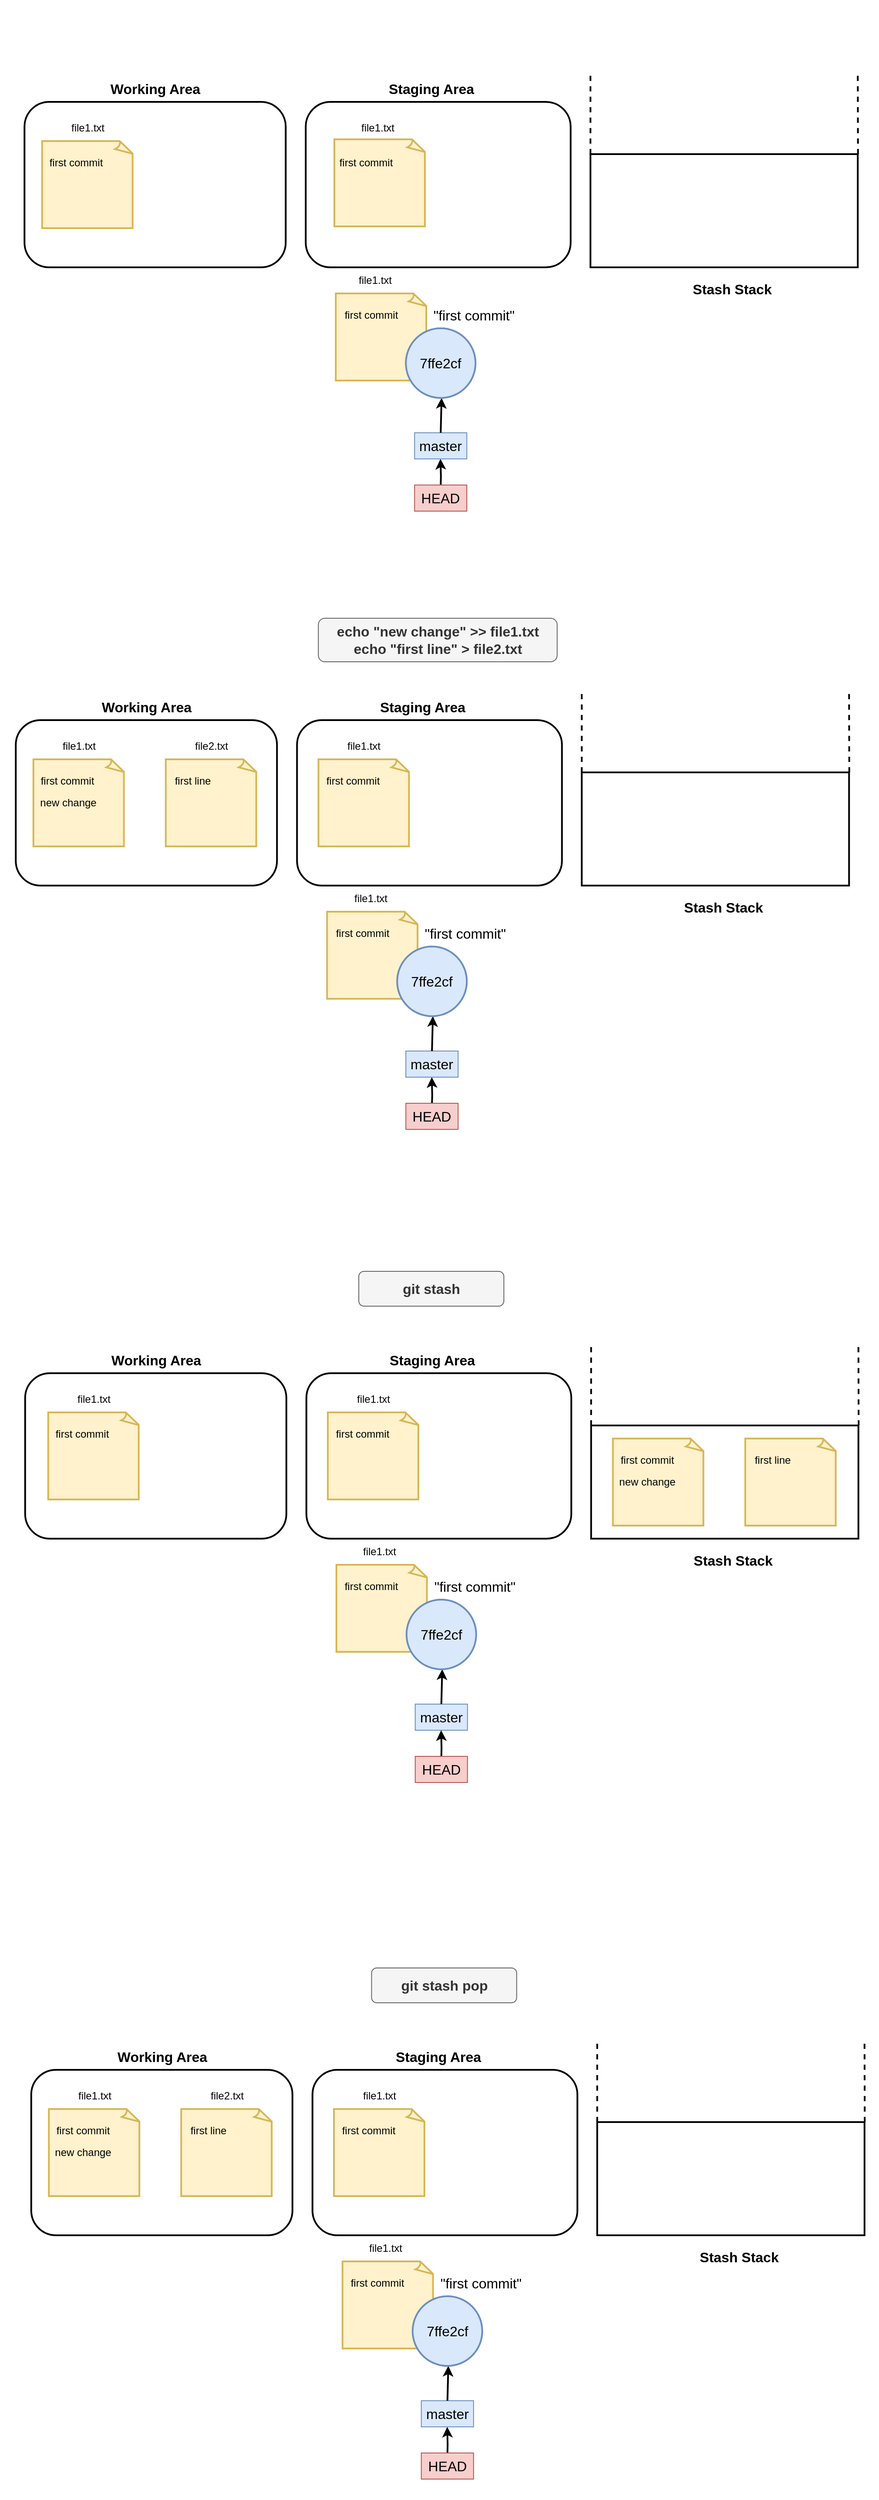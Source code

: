 <mxfile version="26.0.5">
  <diagram name="Pagina-1" id="SbGd_k5piXWVg5X-wzVI">
    <mxGraphModel dx="3187" dy="1733" grid="1" gridSize="10" guides="1" tooltips="1" connect="1" arrows="1" fold="1" page="1" pageScale="1" pageWidth="827" pageHeight="1169" math="0" shadow="0">
      <root>
        <mxCell id="0" />
        <mxCell id="1" parent="0" />
        <mxCell id="oABcuXFaiOSsksmQTBAI-29" value="" style="rounded=1;whiteSpace=wrap;html=1;strokeWidth=2;strokeColor=none;absoluteArcSize=1;arcSize=0;" vertex="1" parent="1">
          <mxGeometry x="87.37" y="1120" width="990" height="450" as="geometry" />
        </mxCell>
        <mxCell id="oABcuXFaiOSsksmQTBAI-30" value="" style="rounded=1;whiteSpace=wrap;html=1;strokeWidth=2;strokeColor=none;absoluteArcSize=1;arcSize=0;" vertex="1" parent="1">
          <mxGeometry x="87.37" y="960" width="990" height="450" as="geometry" />
        </mxCell>
        <mxCell id="oABcuXFaiOSsksmQTBAI-31" style="edgeStyle=orthogonalEdgeStyle;rounded=0;orthogonalLoop=1;jettySize=auto;html=1;endArrow=none;endFill=0;startArrow=classic;startFill=1;strokeWidth=2;" edge="1" parent="1">
          <mxGeometry relative="1" as="geometry">
            <mxPoint x="582.87" y="1527" as="targetPoint" />
            <mxPoint x="582.87" y="1487" as="sourcePoint" />
          </mxGeometry>
        </mxCell>
        <mxCell id="oABcuXFaiOSsksmQTBAI-32" value="HEAD" style="text;html=1;align=center;verticalAlign=middle;whiteSpace=wrap;rounded=0;fillColor=#f8cecc;strokeColor=#b85450;fontSize=16;" vertex="1" parent="1">
          <mxGeometry x="553.12" y="1517" width="60" height="30" as="geometry" />
        </mxCell>
        <mxCell id="oABcuXFaiOSsksmQTBAI-33" value="master" style="text;html=1;align=center;verticalAlign=middle;whiteSpace=wrap;rounded=0;fillColor=#dae8fc;strokeColor=#6c8ebf;fontSize=16;" vertex="1" parent="1">
          <mxGeometry x="553.12" y="1457" width="60" height="30" as="geometry" />
        </mxCell>
        <mxCell id="oABcuXFaiOSsksmQTBAI-34" value="" style="endArrow=classic;html=1;rounded=0;entryX=0.5;entryY=1;entryDx=0;entryDy=0;exitX=0.5;exitY=0;exitDx=0;exitDy=0;strokeWidth=2;" edge="1" parent="1" source="oABcuXFaiOSsksmQTBAI-33">
          <mxGeometry width="50" height="50" relative="1" as="geometry">
            <mxPoint x="524.12" y="1487" as="sourcePoint" />
            <mxPoint x="584.12" y="1417" as="targetPoint" />
          </mxGeometry>
        </mxCell>
        <mxCell id="oABcuXFaiOSsksmQTBAI-35" value="" style="rounded=1;whiteSpace=wrap;html=1;strokeWidth=2;" vertex="1" parent="1">
          <mxGeometry x="105.12" y="1077" width="300" height="190" as="geometry" />
        </mxCell>
        <mxCell id="oABcuXFaiOSsksmQTBAI-36" value="Working Area" style="text;html=1;align=center;verticalAlign=middle;whiteSpace=wrap;rounded=0;fontSize=16;fontStyle=1" vertex="1" parent="1">
          <mxGeometry x="197.75" y="1047" width="114.75" height="30" as="geometry" />
        </mxCell>
        <mxCell id="oABcuXFaiOSsksmQTBAI-37" value="file1.txt" style="text;html=1;align=center;verticalAlign=middle;whiteSpace=wrap;rounded=0;" vertex="1" parent="1">
          <mxGeometry x="137.87" y="1092" width="80" height="30" as="geometry" />
        </mxCell>
        <mxCell id="oABcuXFaiOSsksmQTBAI-38" value="" style="rounded=1;whiteSpace=wrap;html=1;strokeWidth=2;" vertex="1" parent="1">
          <mxGeometry x="428.12" y="1077" width="304.25" height="190" as="geometry" />
        </mxCell>
        <mxCell id="oABcuXFaiOSsksmQTBAI-39" value="Staging Area" style="text;html=1;align=center;verticalAlign=middle;whiteSpace=wrap;rounded=0;fontSize=16;fontStyle=1" vertex="1" parent="1">
          <mxGeometry x="517.75" y="1047" width="109.25" height="30" as="geometry" />
        </mxCell>
        <mxCell id="oABcuXFaiOSsksmQTBAI-40" value="" style="whiteSpace=wrap;html=1;shape=mxgraph.basic.document;strokeWidth=2;fillColor=#fff2cc;strokeColor=#d6b656;" vertex="1" parent="1">
          <mxGeometry x="125.37" y="1122" width="105" height="100" as="geometry" />
        </mxCell>
        <mxCell id="oABcuXFaiOSsksmQTBAI-41" value="first commit" style="text;html=1;align=center;verticalAlign=middle;whiteSpace=wrap;rounded=0;" vertex="1" parent="1">
          <mxGeometry x="132.37" y="1132" width="65" height="30" as="geometry" />
        </mxCell>
        <mxCell id="oABcuXFaiOSsksmQTBAI-42" value="" style="whiteSpace=wrap;html=1;shape=mxgraph.basic.document;strokeWidth=2;fillColor=#fff2cc;strokeColor=#d6b656;" vertex="1" parent="1">
          <mxGeometry x="462.62" y="1297" width="105" height="100" as="geometry" />
        </mxCell>
        <mxCell id="oABcuXFaiOSsksmQTBAI-43" value="file1.txt" style="text;html=1;align=center;verticalAlign=middle;whiteSpace=wrap;rounded=0;" vertex="1" parent="1">
          <mxGeometry x="472.62" y="1267" width="80" height="30" as="geometry" />
        </mxCell>
        <mxCell id="oABcuXFaiOSsksmQTBAI-44" value="first commit" style="text;html=1;align=center;verticalAlign=middle;whiteSpace=wrap;rounded=0;" vertex="1" parent="1">
          <mxGeometry x="470.62" y="1307" width="65" height="30" as="geometry" />
        </mxCell>
        <mxCell id="oABcuXFaiOSsksmQTBAI-45" value="7ffe2cf" style="ellipse;whiteSpace=wrap;html=1;aspect=fixed;strokeWidth=2;fillColor=#dae8fc;strokeColor=#6c8ebf;fontSize=16;" vertex="1" parent="1">
          <mxGeometry x="543.12" y="1337" width="80" height="80" as="geometry" />
        </mxCell>
        <mxCell id="oABcuXFaiOSsksmQTBAI-46" value="&quot;first commit&quot;" style="text;html=1;align=center;verticalAlign=middle;whiteSpace=wrap;rounded=0;fontSize=16;" vertex="1" parent="1">
          <mxGeometry x="573.37" y="1307" width="97" height="30" as="geometry" />
        </mxCell>
        <mxCell id="oABcuXFaiOSsksmQTBAI-47" value="" style="rounded=1;whiteSpace=wrap;html=1;strokeWidth=2;absoluteArcSize=1;arcSize=0;" vertex="1" parent="1">
          <mxGeometry x="755.12" y="1137" width="307" height="130" as="geometry" />
        </mxCell>
        <mxCell id="oABcuXFaiOSsksmQTBAI-48" value="" style="endArrow=none;html=1;rounded=0;exitX=0;exitY=0.75;exitDx=0;exitDy=0;entryX=0;entryY=0;entryDx=0;entryDy=0;strokeWidth=2;dashed=1;" edge="1" parent="1" target="oABcuXFaiOSsksmQTBAI-47">
          <mxGeometry width="50" height="50" relative="1" as="geometry">
            <mxPoint x="755.12" y="1047" as="sourcePoint" />
            <mxPoint x="945.12" y="1047" as="targetPoint" />
          </mxGeometry>
        </mxCell>
        <mxCell id="oABcuXFaiOSsksmQTBAI-49" value="Stash Stack" style="text;html=1;align=center;verticalAlign=middle;whiteSpace=wrap;rounded=0;fontStyle=1;fontSize=16;" vertex="1" parent="1">
          <mxGeometry x="867.37" y="1277" width="102.25" height="30" as="geometry" />
        </mxCell>
        <mxCell id="oABcuXFaiOSsksmQTBAI-50" value="echo &quot;new change&quot; &amp;gt;&amp;gt; file1.txt&lt;div&gt;echo &quot;first line&quot; &amp;gt; file2.txt&lt;/div&gt;" style="rounded=1;whiteSpace=wrap;html=1;fillColor=#f5f5f5;fontColor=#333333;strokeColor=#666666;fontStyle=1;fontSize=16;" vertex="1" parent="1">
          <mxGeometry x="452.62" y="960" width="274.25" height="50" as="geometry" />
        </mxCell>
        <mxCell id="oABcuXFaiOSsksmQTBAI-51" value="" style="endArrow=none;html=1;rounded=0;exitX=0;exitY=0.75;exitDx=0;exitDy=0;entryX=0;entryY=0;entryDx=0;entryDy=0;strokeWidth=2;dashed=1;" edge="1" parent="1">
          <mxGeometry width="50" height="50" relative="1" as="geometry">
            <mxPoint x="1062.12" y="1047" as="sourcePoint" />
            <mxPoint x="1062.37" y="1137" as="targetPoint" />
          </mxGeometry>
        </mxCell>
        <mxCell id="oABcuXFaiOSsksmQTBAI-52" value="" style="rounded=1;whiteSpace=wrap;html=1;strokeWidth=2;strokeColor=none;absoluteArcSize=1;arcSize=0;" vertex="1" parent="1">
          <mxGeometry x="97.37" y="410" width="990" height="450" as="geometry" />
        </mxCell>
        <mxCell id="oABcuXFaiOSsksmQTBAI-53" value="" style="rounded=1;whiteSpace=wrap;html=1;strokeWidth=2;strokeColor=none;absoluteArcSize=1;arcSize=0;" vertex="1" parent="1">
          <mxGeometry x="97.37" y="250" width="990" height="450" as="geometry" />
        </mxCell>
        <mxCell id="oABcuXFaiOSsksmQTBAI-54" style="edgeStyle=orthogonalEdgeStyle;rounded=0;orthogonalLoop=1;jettySize=auto;html=1;endArrow=none;endFill=0;startArrow=classic;startFill=1;strokeWidth=2;" edge="1" parent="1">
          <mxGeometry relative="1" as="geometry">
            <mxPoint x="592.87" y="817" as="targetPoint" />
            <mxPoint x="592.87" y="777" as="sourcePoint" />
          </mxGeometry>
        </mxCell>
        <mxCell id="oABcuXFaiOSsksmQTBAI-55" value="HEAD" style="text;html=1;align=center;verticalAlign=middle;whiteSpace=wrap;rounded=0;fillColor=#f8cecc;strokeColor=#b85450;fontSize=16;" vertex="1" parent="1">
          <mxGeometry x="563.12" y="807" width="60" height="30" as="geometry" />
        </mxCell>
        <mxCell id="oABcuXFaiOSsksmQTBAI-56" value="master" style="text;html=1;align=center;verticalAlign=middle;whiteSpace=wrap;rounded=0;fillColor=#dae8fc;strokeColor=#6c8ebf;fontSize=16;" vertex="1" parent="1">
          <mxGeometry x="563.12" y="747" width="60" height="30" as="geometry" />
        </mxCell>
        <mxCell id="oABcuXFaiOSsksmQTBAI-57" value="" style="endArrow=classic;html=1;rounded=0;entryX=0.5;entryY=1;entryDx=0;entryDy=0;exitX=0.5;exitY=0;exitDx=0;exitDy=0;strokeWidth=2;" edge="1" parent="1" source="oABcuXFaiOSsksmQTBAI-56">
          <mxGeometry width="50" height="50" relative="1" as="geometry">
            <mxPoint x="534.12" y="777" as="sourcePoint" />
            <mxPoint x="594.12" y="707" as="targetPoint" />
          </mxGeometry>
        </mxCell>
        <mxCell id="oABcuXFaiOSsksmQTBAI-58" value="" style="rounded=1;whiteSpace=wrap;html=1;strokeWidth=2;" vertex="1" parent="1">
          <mxGeometry x="115.12" y="367" width="300" height="190" as="geometry" />
        </mxCell>
        <mxCell id="oABcuXFaiOSsksmQTBAI-59" value="Working Area" style="text;html=1;align=center;verticalAlign=middle;whiteSpace=wrap;rounded=0;fontSize=16;fontStyle=1" vertex="1" parent="1">
          <mxGeometry x="207.75" y="337" width="114.75" height="30" as="geometry" />
        </mxCell>
        <mxCell id="oABcuXFaiOSsksmQTBAI-60" value="file1.txt" style="text;html=1;align=center;verticalAlign=middle;whiteSpace=wrap;rounded=0;" vertex="1" parent="1">
          <mxGeometry x="147.87" y="382" width="80" height="30" as="geometry" />
        </mxCell>
        <mxCell id="oABcuXFaiOSsksmQTBAI-61" value="" style="rounded=1;whiteSpace=wrap;html=1;strokeWidth=2;" vertex="1" parent="1">
          <mxGeometry x="438.12" y="367" width="304.25" height="190" as="geometry" />
        </mxCell>
        <mxCell id="oABcuXFaiOSsksmQTBAI-62" value="Staging Area" style="text;html=1;align=center;verticalAlign=middle;whiteSpace=wrap;rounded=0;fontSize=16;fontStyle=1" vertex="1" parent="1">
          <mxGeometry x="527.75" y="337" width="109.25" height="30" as="geometry" />
        </mxCell>
        <mxCell id="oABcuXFaiOSsksmQTBAI-63" value="" style="whiteSpace=wrap;html=1;shape=mxgraph.basic.document;strokeWidth=2;fillColor=#fff2cc;strokeColor=#d6b656;" vertex="1" parent="1">
          <mxGeometry x="135.37" y="412" width="105" height="100" as="geometry" />
        </mxCell>
        <mxCell id="oABcuXFaiOSsksmQTBAI-64" value="first commit" style="text;html=1;align=center;verticalAlign=middle;whiteSpace=wrap;rounded=0;" vertex="1" parent="1">
          <mxGeometry x="142.37" y="422" width="65" height="30" as="geometry" />
        </mxCell>
        <mxCell id="oABcuXFaiOSsksmQTBAI-65" value="" style="whiteSpace=wrap;html=1;shape=mxgraph.basic.document;strokeWidth=2;fillColor=#fff2cc;strokeColor=#d6b656;" vertex="1" parent="1">
          <mxGeometry x="472.62" y="587" width="105" height="100" as="geometry" />
        </mxCell>
        <mxCell id="oABcuXFaiOSsksmQTBAI-66" value="file1.txt" style="text;html=1;align=center;verticalAlign=middle;whiteSpace=wrap;rounded=0;" vertex="1" parent="1">
          <mxGeometry x="477.75" y="557" width="80" height="30" as="geometry" />
        </mxCell>
        <mxCell id="oABcuXFaiOSsksmQTBAI-67" value="first commit" style="text;html=1;align=center;verticalAlign=middle;whiteSpace=wrap;rounded=0;" vertex="1" parent="1">
          <mxGeometry x="480.62" y="597" width="65" height="30" as="geometry" />
        </mxCell>
        <mxCell id="oABcuXFaiOSsksmQTBAI-68" value="7ffe2cf" style="ellipse;whiteSpace=wrap;html=1;aspect=fixed;strokeWidth=2;fillColor=#dae8fc;strokeColor=#6c8ebf;fontSize=16;" vertex="1" parent="1">
          <mxGeometry x="553.12" y="627" width="80" height="80" as="geometry" />
        </mxCell>
        <mxCell id="oABcuXFaiOSsksmQTBAI-69" value="&quot;first commit&quot;" style="text;html=1;align=center;verticalAlign=middle;whiteSpace=wrap;rounded=0;fontSize=16;" vertex="1" parent="1">
          <mxGeometry x="583.37" y="597" width="97" height="30" as="geometry" />
        </mxCell>
        <mxCell id="oABcuXFaiOSsksmQTBAI-70" value="" style="rounded=1;whiteSpace=wrap;html=1;strokeWidth=2;absoluteArcSize=1;arcSize=0;" vertex="1" parent="1">
          <mxGeometry x="765.12" y="427" width="307" height="130" as="geometry" />
        </mxCell>
        <mxCell id="oABcuXFaiOSsksmQTBAI-71" value="" style="endArrow=none;html=1;rounded=0;exitX=0;exitY=0.75;exitDx=0;exitDy=0;entryX=0;entryY=0;entryDx=0;entryDy=0;strokeWidth=2;dashed=1;" edge="1" parent="1" target="oABcuXFaiOSsksmQTBAI-70">
          <mxGeometry width="50" height="50" relative="1" as="geometry">
            <mxPoint x="765.12" y="337" as="sourcePoint" />
            <mxPoint x="955.12" y="337" as="targetPoint" />
          </mxGeometry>
        </mxCell>
        <mxCell id="oABcuXFaiOSsksmQTBAI-72" value="Stash Stack" style="text;html=1;align=center;verticalAlign=middle;whiteSpace=wrap;rounded=0;fontStyle=1;fontSize=16;" vertex="1" parent="1">
          <mxGeometry x="877.37" y="567" width="102.25" height="30" as="geometry" />
        </mxCell>
        <mxCell id="oABcuXFaiOSsksmQTBAI-74" value="" style="endArrow=none;html=1;rounded=0;exitX=0;exitY=0.75;exitDx=0;exitDy=0;entryX=0;entryY=0;entryDx=0;entryDy=0;strokeWidth=2;dashed=1;" edge="1" parent="1">
          <mxGeometry width="50" height="50" relative="1" as="geometry">
            <mxPoint x="1072.12" y="337" as="sourcePoint" />
            <mxPoint x="1072.37" y="427" as="targetPoint" />
          </mxGeometry>
        </mxCell>
        <mxCell id="oABcuXFaiOSsksmQTBAI-75" value="new change" style="text;html=1;align=center;verticalAlign=middle;whiteSpace=wrap;rounded=0;" vertex="1" parent="1">
          <mxGeometry x="127.56" y="1157" width="74.62" height="30" as="geometry" />
        </mxCell>
        <mxCell id="oABcuXFaiOSsksmQTBAI-76" value="file2.txt" style="text;html=1;align=center;verticalAlign=middle;whiteSpace=wrap;rounded=0;" vertex="1" parent="1">
          <mxGeometry x="289.87" y="1092" width="80" height="30" as="geometry" />
        </mxCell>
        <mxCell id="oABcuXFaiOSsksmQTBAI-77" value="" style="whiteSpace=wrap;html=1;shape=mxgraph.basic.document;strokeWidth=2;fillColor=#fff2cc;strokeColor=#d6b656;" vertex="1" parent="1">
          <mxGeometry x="277.37" y="1122" width="105" height="100" as="geometry" />
        </mxCell>
        <mxCell id="oABcuXFaiOSsksmQTBAI-78" value="first line" style="text;html=1;align=center;verticalAlign=middle;whiteSpace=wrap;rounded=0;" vertex="1" parent="1">
          <mxGeometry x="276.37" y="1132" width="65" height="30" as="geometry" />
        </mxCell>
        <mxCell id="oABcuXFaiOSsksmQTBAI-80" value="" style="whiteSpace=wrap;html=1;shape=mxgraph.basic.document;strokeWidth=2;fillColor=#fff2cc;strokeColor=#d6b656;" vertex="1" parent="1">
          <mxGeometry x="471" y="410" width="105" height="100" as="geometry" />
        </mxCell>
        <mxCell id="oABcuXFaiOSsksmQTBAI-81" value="file1.txt" style="text;html=1;align=center;verticalAlign=middle;whiteSpace=wrap;rounded=0;" vertex="1" parent="1">
          <mxGeometry x="480.62" y="382" width="80" height="30" as="geometry" />
        </mxCell>
        <mxCell id="oABcuXFaiOSsksmQTBAI-82" value="first commit" style="text;html=1;align=center;verticalAlign=middle;whiteSpace=wrap;rounded=0;" vertex="1" parent="1">
          <mxGeometry x="475.25" y="422" width="65" height="30" as="geometry" />
        </mxCell>
        <mxCell id="oABcuXFaiOSsksmQTBAI-83" value="file1.txt" style="text;html=1;align=center;verticalAlign=middle;whiteSpace=wrap;rounded=0;" vertex="1" parent="1">
          <mxGeometry x="465.25" y="1092" width="80" height="30" as="geometry" />
        </mxCell>
        <mxCell id="oABcuXFaiOSsksmQTBAI-84" value="" style="whiteSpace=wrap;html=1;shape=mxgraph.basic.document;strokeWidth=2;fillColor=#fff2cc;strokeColor=#d6b656;" vertex="1" parent="1">
          <mxGeometry x="452.75" y="1122" width="105" height="100" as="geometry" />
        </mxCell>
        <mxCell id="oABcuXFaiOSsksmQTBAI-85" value="first commit" style="text;html=1;align=center;verticalAlign=middle;whiteSpace=wrap;rounded=0;" vertex="1" parent="1">
          <mxGeometry x="459.75" y="1132" width="65" height="30" as="geometry" />
        </mxCell>
        <mxCell id="oABcuXFaiOSsksmQTBAI-86" value="" style="rounded=1;whiteSpace=wrap;html=1;strokeWidth=2;strokeColor=none;absoluteArcSize=1;arcSize=0;" vertex="1" parent="1">
          <mxGeometry x="98.12" y="1870" width="990" height="450" as="geometry" />
        </mxCell>
        <mxCell id="oABcuXFaiOSsksmQTBAI-87" value="" style="rounded=1;whiteSpace=wrap;html=1;strokeWidth=2;strokeColor=none;absoluteArcSize=1;arcSize=0;" vertex="1" parent="1">
          <mxGeometry x="98.12" y="1710" width="990" height="450" as="geometry" />
        </mxCell>
        <mxCell id="oABcuXFaiOSsksmQTBAI-88" style="edgeStyle=orthogonalEdgeStyle;rounded=0;orthogonalLoop=1;jettySize=auto;html=1;endArrow=none;endFill=0;startArrow=classic;startFill=1;strokeWidth=2;" edge="1" parent="1">
          <mxGeometry relative="1" as="geometry">
            <mxPoint x="593.62" y="2277" as="targetPoint" />
            <mxPoint x="593.62" y="2237" as="sourcePoint" />
          </mxGeometry>
        </mxCell>
        <mxCell id="oABcuXFaiOSsksmQTBAI-89" value="HEAD" style="text;html=1;align=center;verticalAlign=middle;whiteSpace=wrap;rounded=0;fillColor=#f8cecc;strokeColor=#b85450;fontSize=16;" vertex="1" parent="1">
          <mxGeometry x="563.87" y="2267" width="60" height="30" as="geometry" />
        </mxCell>
        <mxCell id="oABcuXFaiOSsksmQTBAI-90" value="master" style="text;html=1;align=center;verticalAlign=middle;whiteSpace=wrap;rounded=0;fillColor=#dae8fc;strokeColor=#6c8ebf;fontSize=16;" vertex="1" parent="1">
          <mxGeometry x="563.87" y="2207" width="60" height="30" as="geometry" />
        </mxCell>
        <mxCell id="oABcuXFaiOSsksmQTBAI-91" value="" style="endArrow=classic;html=1;rounded=0;entryX=0.5;entryY=1;entryDx=0;entryDy=0;exitX=0.5;exitY=0;exitDx=0;exitDy=0;strokeWidth=2;" edge="1" parent="1" source="oABcuXFaiOSsksmQTBAI-90">
          <mxGeometry width="50" height="50" relative="1" as="geometry">
            <mxPoint x="534.87" y="2237" as="sourcePoint" />
            <mxPoint x="594.87" y="2167" as="targetPoint" />
          </mxGeometry>
        </mxCell>
        <mxCell id="oABcuXFaiOSsksmQTBAI-92" value="" style="rounded=1;whiteSpace=wrap;html=1;strokeWidth=2;" vertex="1" parent="1">
          <mxGeometry x="115.87" y="1827" width="300" height="190" as="geometry" />
        </mxCell>
        <mxCell id="oABcuXFaiOSsksmQTBAI-93" value="Working Area" style="text;html=1;align=center;verticalAlign=middle;whiteSpace=wrap;rounded=0;fontSize=16;fontStyle=1" vertex="1" parent="1">
          <mxGeometry x="208.5" y="1797" width="114.75" height="30" as="geometry" />
        </mxCell>
        <mxCell id="oABcuXFaiOSsksmQTBAI-95" value="" style="rounded=1;whiteSpace=wrap;html=1;strokeWidth=2;" vertex="1" parent="1">
          <mxGeometry x="438.87" y="1827" width="304.25" height="190" as="geometry" />
        </mxCell>
        <mxCell id="oABcuXFaiOSsksmQTBAI-96" value="Staging Area" style="text;html=1;align=center;verticalAlign=middle;whiteSpace=wrap;rounded=0;fontSize=16;fontStyle=1" vertex="1" parent="1">
          <mxGeometry x="528.5" y="1797" width="109.25" height="30" as="geometry" />
        </mxCell>
        <mxCell id="oABcuXFaiOSsksmQTBAI-99" value="" style="whiteSpace=wrap;html=1;shape=mxgraph.basic.document;strokeWidth=2;fillColor=#fff2cc;strokeColor=#d6b656;" vertex="1" parent="1">
          <mxGeometry x="473.37" y="2047" width="105" height="100" as="geometry" />
        </mxCell>
        <mxCell id="oABcuXFaiOSsksmQTBAI-100" value="file1.txt" style="text;html=1;align=center;verticalAlign=middle;whiteSpace=wrap;rounded=0;" vertex="1" parent="1">
          <mxGeometry x="483.37" y="2017" width="80" height="30" as="geometry" />
        </mxCell>
        <mxCell id="oABcuXFaiOSsksmQTBAI-101" value="first commit" style="text;html=1;align=center;verticalAlign=middle;whiteSpace=wrap;rounded=0;" vertex="1" parent="1">
          <mxGeometry x="481.37" y="2057" width="65" height="30" as="geometry" />
        </mxCell>
        <mxCell id="oABcuXFaiOSsksmQTBAI-102" value="7ffe2cf" style="ellipse;whiteSpace=wrap;html=1;aspect=fixed;strokeWidth=2;fillColor=#dae8fc;strokeColor=#6c8ebf;fontSize=16;" vertex="1" parent="1">
          <mxGeometry x="553.87" y="2087" width="80" height="80" as="geometry" />
        </mxCell>
        <mxCell id="oABcuXFaiOSsksmQTBAI-103" value="&quot;first commit&quot;" style="text;html=1;align=center;verticalAlign=middle;whiteSpace=wrap;rounded=0;fontSize=16;" vertex="1" parent="1">
          <mxGeometry x="584.12" y="2057" width="97" height="30" as="geometry" />
        </mxCell>
        <mxCell id="oABcuXFaiOSsksmQTBAI-104" value="" style="rounded=1;whiteSpace=wrap;html=1;strokeWidth=2;absoluteArcSize=1;arcSize=0;" vertex="1" parent="1">
          <mxGeometry x="765.87" y="1887" width="307" height="130" as="geometry" />
        </mxCell>
        <mxCell id="oABcuXFaiOSsksmQTBAI-105" value="" style="endArrow=none;html=1;rounded=0;exitX=0;exitY=0.75;exitDx=0;exitDy=0;entryX=0;entryY=0;entryDx=0;entryDy=0;strokeWidth=2;dashed=1;" edge="1" parent="1" target="oABcuXFaiOSsksmQTBAI-104">
          <mxGeometry width="50" height="50" relative="1" as="geometry">
            <mxPoint x="765.87" y="1797" as="sourcePoint" />
            <mxPoint x="955.87" y="1797" as="targetPoint" />
          </mxGeometry>
        </mxCell>
        <mxCell id="oABcuXFaiOSsksmQTBAI-106" value="Stash Stack" style="text;html=1;align=center;verticalAlign=middle;whiteSpace=wrap;rounded=0;fontStyle=1;fontSize=16;" vertex="1" parent="1">
          <mxGeometry x="878.12" y="2027" width="102.25" height="30" as="geometry" />
        </mxCell>
        <mxCell id="oABcuXFaiOSsksmQTBAI-107" value="git stash" style="rounded=1;whiteSpace=wrap;html=1;fillColor=#f5f5f5;fontColor=#333333;strokeColor=#666666;fontStyle=1;fontSize=16;" vertex="1" parent="1">
          <mxGeometry x="499.05" y="1710" width="166.63" height="40" as="geometry" />
        </mxCell>
        <mxCell id="oABcuXFaiOSsksmQTBAI-108" value="" style="endArrow=none;html=1;rounded=0;exitX=0;exitY=0.75;exitDx=0;exitDy=0;entryX=0;entryY=0;entryDx=0;entryDy=0;strokeWidth=2;dashed=1;" edge="1" parent="1">
          <mxGeometry width="50" height="50" relative="1" as="geometry">
            <mxPoint x="1072.87" y="1797" as="sourcePoint" />
            <mxPoint x="1073.12" y="1887" as="targetPoint" />
          </mxGeometry>
        </mxCell>
        <mxCell id="oABcuXFaiOSsksmQTBAI-113" value="file1.txt" style="text;html=1;align=center;verticalAlign=middle;whiteSpace=wrap;rounded=0;" vertex="1" parent="1">
          <mxGeometry x="476" y="1842" width="80" height="30" as="geometry" />
        </mxCell>
        <mxCell id="oABcuXFaiOSsksmQTBAI-114" value="" style="whiteSpace=wrap;html=1;shape=mxgraph.basic.document;strokeWidth=2;fillColor=#fff2cc;strokeColor=#d6b656;" vertex="1" parent="1">
          <mxGeometry x="463.5" y="1872" width="105" height="100" as="geometry" />
        </mxCell>
        <mxCell id="oABcuXFaiOSsksmQTBAI-115" value="first commit" style="text;html=1;align=center;verticalAlign=middle;whiteSpace=wrap;rounded=0;" vertex="1" parent="1">
          <mxGeometry x="470.5" y="1882" width="65" height="30" as="geometry" />
        </mxCell>
        <mxCell id="oABcuXFaiOSsksmQTBAI-116" value="" style="whiteSpace=wrap;html=1;shape=mxgraph.basic.document;strokeWidth=2;fillColor=#fff2cc;strokeColor=#d6b656;" vertex="1" parent="1">
          <mxGeometry x="790.87" y="1902" width="105" height="100" as="geometry" />
        </mxCell>
        <mxCell id="oABcuXFaiOSsksmQTBAI-117" value="first commit" style="text;html=1;align=center;verticalAlign=middle;whiteSpace=wrap;rounded=0;" vertex="1" parent="1">
          <mxGeometry x="797.87" y="1912" width="65" height="30" as="geometry" />
        </mxCell>
        <mxCell id="oABcuXFaiOSsksmQTBAI-118" value="new change" style="text;html=1;align=center;verticalAlign=middle;whiteSpace=wrap;rounded=0;" vertex="1" parent="1">
          <mxGeometry x="793.06" y="1937" width="74.62" height="30" as="geometry" />
        </mxCell>
        <mxCell id="oABcuXFaiOSsksmQTBAI-119" value="" style="whiteSpace=wrap;html=1;shape=mxgraph.basic.document;strokeWidth=2;fillColor=#fff2cc;strokeColor=#d6b656;" vertex="1" parent="1">
          <mxGeometry x="942.87" y="1902" width="105" height="100" as="geometry" />
        </mxCell>
        <mxCell id="oABcuXFaiOSsksmQTBAI-120" value="first line" style="text;html=1;align=center;verticalAlign=middle;whiteSpace=wrap;rounded=0;" vertex="1" parent="1">
          <mxGeometry x="941.87" y="1912" width="65" height="30" as="geometry" />
        </mxCell>
        <mxCell id="oABcuXFaiOSsksmQTBAI-121" value="file1.txt" style="text;html=1;align=center;verticalAlign=middle;whiteSpace=wrap;rounded=0;" vertex="1" parent="1">
          <mxGeometry x="154.87" y="1842" width="80" height="30" as="geometry" />
        </mxCell>
        <mxCell id="oABcuXFaiOSsksmQTBAI-122" value="" style="whiteSpace=wrap;html=1;shape=mxgraph.basic.document;strokeWidth=2;fillColor=#fff2cc;strokeColor=#d6b656;" vertex="1" parent="1">
          <mxGeometry x="142.37" y="1872" width="105" height="100" as="geometry" />
        </mxCell>
        <mxCell id="oABcuXFaiOSsksmQTBAI-123" value="first commit" style="text;html=1;align=center;verticalAlign=middle;whiteSpace=wrap;rounded=0;" vertex="1" parent="1">
          <mxGeometry x="149.37" y="1882" width="65" height="30" as="geometry" />
        </mxCell>
        <mxCell id="oABcuXFaiOSsksmQTBAI-124" value="" style="rounded=1;whiteSpace=wrap;html=1;strokeWidth=2;strokeColor=none;absoluteArcSize=1;arcSize=0;" vertex="1" parent="1">
          <mxGeometry x="105.12" y="2670" width="990" height="450" as="geometry" />
        </mxCell>
        <mxCell id="oABcuXFaiOSsksmQTBAI-125" value="" style="rounded=1;whiteSpace=wrap;html=1;strokeWidth=2;strokeColor=none;absoluteArcSize=1;arcSize=0;" vertex="1" parent="1">
          <mxGeometry x="105.12" y="2510" width="990" height="450" as="geometry" />
        </mxCell>
        <mxCell id="oABcuXFaiOSsksmQTBAI-126" style="edgeStyle=orthogonalEdgeStyle;rounded=0;orthogonalLoop=1;jettySize=auto;html=1;endArrow=none;endFill=0;startArrow=classic;startFill=1;strokeWidth=2;" edge="1" parent="1">
          <mxGeometry relative="1" as="geometry">
            <mxPoint x="600.62" y="3077" as="targetPoint" />
            <mxPoint x="600.62" y="3037" as="sourcePoint" />
          </mxGeometry>
        </mxCell>
        <mxCell id="oABcuXFaiOSsksmQTBAI-127" value="HEAD" style="text;html=1;align=center;verticalAlign=middle;whiteSpace=wrap;rounded=0;fillColor=#f8cecc;strokeColor=#b85450;fontSize=16;" vertex="1" parent="1">
          <mxGeometry x="570.87" y="3067" width="60" height="30" as="geometry" />
        </mxCell>
        <mxCell id="oABcuXFaiOSsksmQTBAI-128" value="master" style="text;html=1;align=center;verticalAlign=middle;whiteSpace=wrap;rounded=0;fillColor=#dae8fc;strokeColor=#6c8ebf;fontSize=16;" vertex="1" parent="1">
          <mxGeometry x="570.87" y="3007" width="60" height="30" as="geometry" />
        </mxCell>
        <mxCell id="oABcuXFaiOSsksmQTBAI-129" value="" style="endArrow=classic;html=1;rounded=0;entryX=0.5;entryY=1;entryDx=0;entryDy=0;exitX=0.5;exitY=0;exitDx=0;exitDy=0;strokeWidth=2;" edge="1" parent="1" source="oABcuXFaiOSsksmQTBAI-128">
          <mxGeometry width="50" height="50" relative="1" as="geometry">
            <mxPoint x="541.87" y="3037" as="sourcePoint" />
            <mxPoint x="601.87" y="2967" as="targetPoint" />
          </mxGeometry>
        </mxCell>
        <mxCell id="oABcuXFaiOSsksmQTBAI-130" value="" style="rounded=1;whiteSpace=wrap;html=1;strokeWidth=2;" vertex="1" parent="1">
          <mxGeometry x="122.87" y="2627" width="300" height="190" as="geometry" />
        </mxCell>
        <mxCell id="oABcuXFaiOSsksmQTBAI-131" value="Working Area" style="text;html=1;align=center;verticalAlign=middle;whiteSpace=wrap;rounded=0;fontSize=16;fontStyle=1" vertex="1" parent="1">
          <mxGeometry x="215.5" y="2597" width="114.75" height="30" as="geometry" />
        </mxCell>
        <mxCell id="oABcuXFaiOSsksmQTBAI-132" value="file1.txt" style="text;html=1;align=center;verticalAlign=middle;whiteSpace=wrap;rounded=0;" vertex="1" parent="1">
          <mxGeometry x="155.62" y="2642" width="80" height="30" as="geometry" />
        </mxCell>
        <mxCell id="oABcuXFaiOSsksmQTBAI-133" value="" style="rounded=1;whiteSpace=wrap;html=1;strokeWidth=2;" vertex="1" parent="1">
          <mxGeometry x="445.87" y="2627" width="304.25" height="190" as="geometry" />
        </mxCell>
        <mxCell id="oABcuXFaiOSsksmQTBAI-134" value="Staging Area" style="text;html=1;align=center;verticalAlign=middle;whiteSpace=wrap;rounded=0;fontSize=16;fontStyle=1" vertex="1" parent="1">
          <mxGeometry x="535.5" y="2597" width="109.25" height="30" as="geometry" />
        </mxCell>
        <mxCell id="oABcuXFaiOSsksmQTBAI-135" value="" style="whiteSpace=wrap;html=1;shape=mxgraph.basic.document;strokeWidth=2;fillColor=#fff2cc;strokeColor=#d6b656;" vertex="1" parent="1">
          <mxGeometry x="143.12" y="2672" width="105" height="100" as="geometry" />
        </mxCell>
        <mxCell id="oABcuXFaiOSsksmQTBAI-136" value="first commit" style="text;html=1;align=center;verticalAlign=middle;whiteSpace=wrap;rounded=0;" vertex="1" parent="1">
          <mxGeometry x="150.12" y="2682" width="65" height="30" as="geometry" />
        </mxCell>
        <mxCell id="oABcuXFaiOSsksmQTBAI-137" value="" style="whiteSpace=wrap;html=1;shape=mxgraph.basic.document;strokeWidth=2;fillColor=#fff2cc;strokeColor=#d6b656;" vertex="1" parent="1">
          <mxGeometry x="480.37" y="2847" width="105" height="100" as="geometry" />
        </mxCell>
        <mxCell id="oABcuXFaiOSsksmQTBAI-138" value="file1.txt" style="text;html=1;align=center;verticalAlign=middle;whiteSpace=wrap;rounded=0;" vertex="1" parent="1">
          <mxGeometry x="490.37" y="2817" width="80" height="30" as="geometry" />
        </mxCell>
        <mxCell id="oABcuXFaiOSsksmQTBAI-139" value="first commit" style="text;html=1;align=center;verticalAlign=middle;whiteSpace=wrap;rounded=0;" vertex="1" parent="1">
          <mxGeometry x="488.37" y="2857" width="65" height="30" as="geometry" />
        </mxCell>
        <mxCell id="oABcuXFaiOSsksmQTBAI-140" value="7ffe2cf" style="ellipse;whiteSpace=wrap;html=1;aspect=fixed;strokeWidth=2;fillColor=#dae8fc;strokeColor=#6c8ebf;fontSize=16;" vertex="1" parent="1">
          <mxGeometry x="560.87" y="2887" width="80" height="80" as="geometry" />
        </mxCell>
        <mxCell id="oABcuXFaiOSsksmQTBAI-141" value="&quot;first commit&quot;" style="text;html=1;align=center;verticalAlign=middle;whiteSpace=wrap;rounded=0;fontSize=16;" vertex="1" parent="1">
          <mxGeometry x="591.12" y="2857" width="97" height="30" as="geometry" />
        </mxCell>
        <mxCell id="oABcuXFaiOSsksmQTBAI-142" value="" style="rounded=1;whiteSpace=wrap;html=1;strokeWidth=2;absoluteArcSize=1;arcSize=0;" vertex="1" parent="1">
          <mxGeometry x="772.87" y="2687" width="307" height="130" as="geometry" />
        </mxCell>
        <mxCell id="oABcuXFaiOSsksmQTBAI-143" value="" style="endArrow=none;html=1;rounded=0;exitX=0;exitY=0.75;exitDx=0;exitDy=0;entryX=0;entryY=0;entryDx=0;entryDy=0;strokeWidth=2;dashed=1;" edge="1" parent="1" target="oABcuXFaiOSsksmQTBAI-142">
          <mxGeometry width="50" height="50" relative="1" as="geometry">
            <mxPoint x="772.87" y="2597" as="sourcePoint" />
            <mxPoint x="962.87" y="2597" as="targetPoint" />
          </mxGeometry>
        </mxCell>
        <mxCell id="oABcuXFaiOSsksmQTBAI-144" value="Stash Stack" style="text;html=1;align=center;verticalAlign=middle;whiteSpace=wrap;rounded=0;fontStyle=1;fontSize=16;" vertex="1" parent="1">
          <mxGeometry x="885.12" y="2827" width="102.25" height="30" as="geometry" />
        </mxCell>
        <mxCell id="oABcuXFaiOSsksmQTBAI-146" value="" style="endArrow=none;html=1;rounded=0;exitX=0;exitY=0.75;exitDx=0;exitDy=0;entryX=0;entryY=0;entryDx=0;entryDy=0;strokeWidth=2;dashed=1;" edge="1" parent="1">
          <mxGeometry width="50" height="50" relative="1" as="geometry">
            <mxPoint x="1079.87" y="2597" as="sourcePoint" />
            <mxPoint x="1080.12" y="2687" as="targetPoint" />
          </mxGeometry>
        </mxCell>
        <mxCell id="oABcuXFaiOSsksmQTBAI-147" value="new change" style="text;html=1;align=center;verticalAlign=middle;whiteSpace=wrap;rounded=0;" vertex="1" parent="1">
          <mxGeometry x="145.31" y="2707" width="74.62" height="30" as="geometry" />
        </mxCell>
        <mxCell id="oABcuXFaiOSsksmQTBAI-148" value="file2.txt" style="text;html=1;align=center;verticalAlign=middle;whiteSpace=wrap;rounded=0;" vertex="1" parent="1">
          <mxGeometry x="307.62" y="2642" width="80" height="30" as="geometry" />
        </mxCell>
        <mxCell id="oABcuXFaiOSsksmQTBAI-149" value="" style="whiteSpace=wrap;html=1;shape=mxgraph.basic.document;strokeWidth=2;fillColor=#fff2cc;strokeColor=#d6b656;" vertex="1" parent="1">
          <mxGeometry x="295.12" y="2672" width="105" height="100" as="geometry" />
        </mxCell>
        <mxCell id="oABcuXFaiOSsksmQTBAI-150" value="first line" style="text;html=1;align=center;verticalAlign=middle;whiteSpace=wrap;rounded=0;" vertex="1" parent="1">
          <mxGeometry x="294.12" y="2682" width="65" height="30" as="geometry" />
        </mxCell>
        <mxCell id="oABcuXFaiOSsksmQTBAI-151" value="file1.txt" style="text;html=1;align=center;verticalAlign=middle;whiteSpace=wrap;rounded=0;" vertex="1" parent="1">
          <mxGeometry x="483" y="2642" width="80" height="30" as="geometry" />
        </mxCell>
        <mxCell id="oABcuXFaiOSsksmQTBAI-152" value="" style="whiteSpace=wrap;html=1;shape=mxgraph.basic.document;strokeWidth=2;fillColor=#fff2cc;strokeColor=#d6b656;" vertex="1" parent="1">
          <mxGeometry x="470.5" y="2672" width="105" height="100" as="geometry" />
        </mxCell>
        <mxCell id="oABcuXFaiOSsksmQTBAI-153" value="first commit" style="text;html=1;align=center;verticalAlign=middle;whiteSpace=wrap;rounded=0;" vertex="1" parent="1">
          <mxGeometry x="477.5" y="2682" width="65" height="30" as="geometry" />
        </mxCell>
        <mxCell id="oABcuXFaiOSsksmQTBAI-154" value="git stash pop" style="rounded=1;whiteSpace=wrap;html=1;fillColor=#f5f5f5;fontColor=#333333;strokeColor=#666666;fontStyle=1;fontSize=16;" vertex="1" parent="1">
          <mxGeometry x="513.74" y="2510" width="166.63" height="40" as="geometry" />
        </mxCell>
      </root>
    </mxGraphModel>
  </diagram>
</mxfile>
